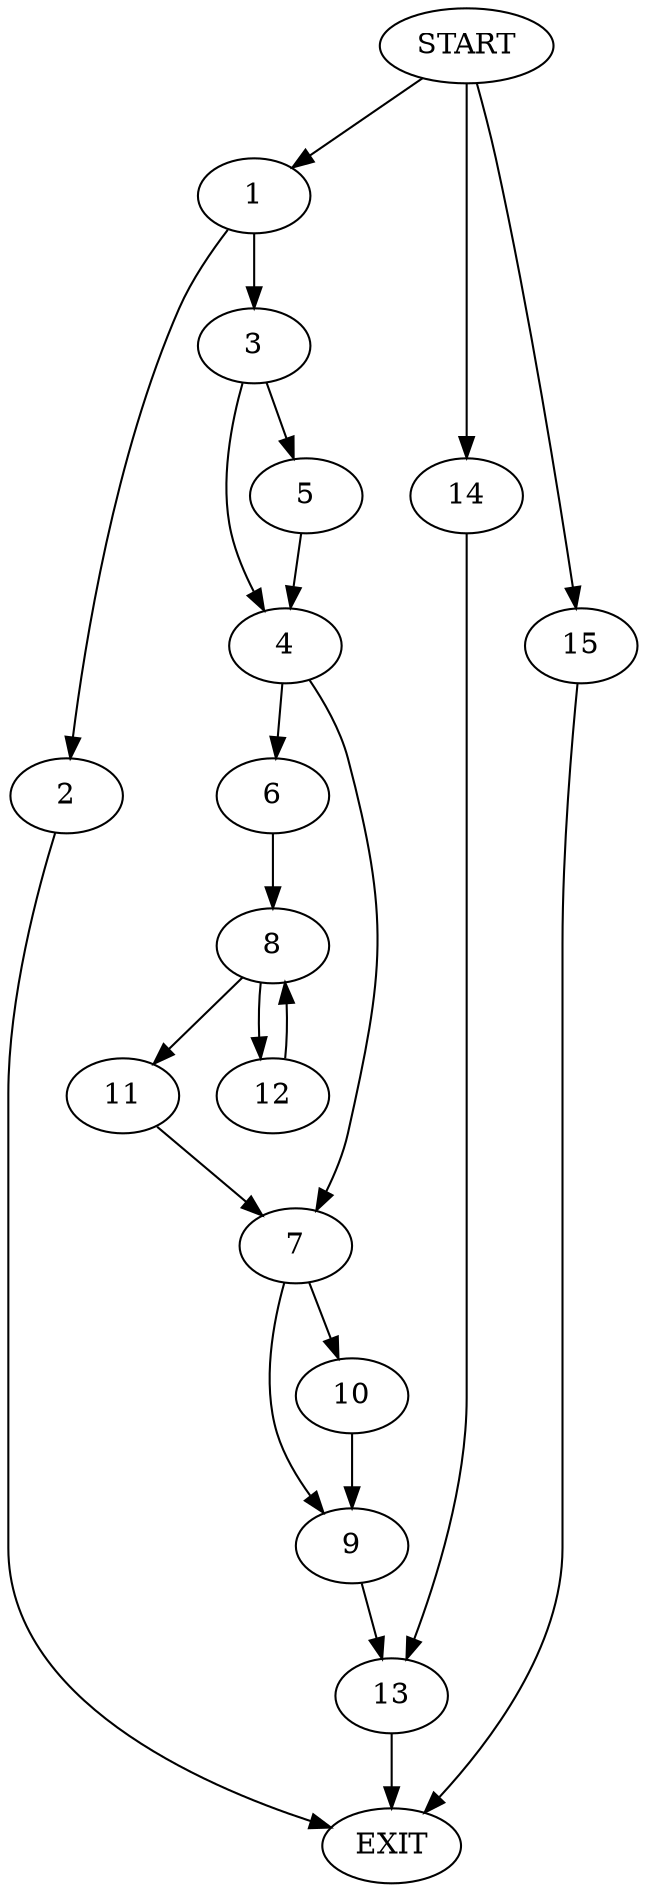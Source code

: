 digraph {
0 [label="START"]
16 [label="EXIT"]
0 -> 1
1 -> 2
1 -> 3
2 -> 16
3 -> 4
3 -> 5
5 -> 4
4 -> 6
4 -> 7
6 -> 8
7 -> 9
7 -> 10
8 -> 11
8 -> 12
11 -> 7
12 -> 8
10 -> 9
9 -> 13
13 -> 16
0 -> 14
14 -> 13
0 -> 15
15 -> 16
}

